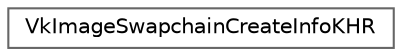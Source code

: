 digraph "类继承关系图"
{
 // LATEX_PDF_SIZE
  bgcolor="transparent";
  edge [fontname=Helvetica,fontsize=10,labelfontname=Helvetica,labelfontsize=10];
  node [fontname=Helvetica,fontsize=10,shape=box,height=0.2,width=0.4];
  rankdir="LR";
  Node0 [id="Node000000",label="VkImageSwapchainCreateInfoKHR",height=0.2,width=0.4,color="grey40", fillcolor="white", style="filled",URL="$struct_vk_image_swapchain_create_info_k_h_r.html",tooltip=" "];
}
